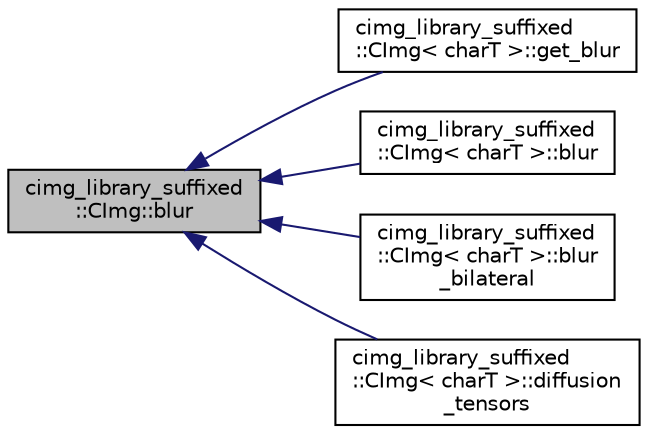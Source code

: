 digraph "cimg_library_suffixed::CImg::blur"
{
  edge [fontname="Helvetica",fontsize="10",labelfontname="Helvetica",labelfontsize="10"];
  node [fontname="Helvetica",fontsize="10",shape=record];
  rankdir="LR";
  Node1 [label="cimg_library_suffixed\l::CImg::blur",height=0.2,width=0.4,color="black", fillcolor="grey75", style="filled" fontcolor="black"];
  Node1 -> Node2 [dir="back",color="midnightblue",fontsize="10",style="solid",fontname="Helvetica"];
  Node2 [label="cimg_library_suffixed\l::CImg\< charT \>::get_blur",height=0.2,width=0.4,color="black", fillcolor="white", style="filled",URL="$structcimg__library__suffixed_1_1_c_img.html#a59a1c666a5c1723d579a2dcc599d6406",tooltip="Blur image ."];
  Node1 -> Node3 [dir="back",color="midnightblue",fontsize="10",style="solid",fontname="Helvetica"];
  Node3 [label="cimg_library_suffixed\l::CImg\< charT \>::blur",height=0.2,width=0.4,color="black", fillcolor="white", style="filled",URL="$structcimg__library__suffixed_1_1_c_img.html#acd03fd211bf5007718af56dc1c2ddb5c",tooltip="Blur image isotropically."];
  Node1 -> Node4 [dir="back",color="midnightblue",fontsize="10",style="solid",fontname="Helvetica"];
  Node4 [label="cimg_library_suffixed\l::CImg\< charT \>::blur\l_bilateral",height=0.2,width=0.4,color="black", fillcolor="white", style="filled",URL="$structcimg__library__suffixed_1_1_c_img.html#af647df99b345e552fa8721ae50296152",tooltip="Blur image, with the bilateral filter."];
  Node1 -> Node5 [dir="back",color="midnightblue",fontsize="10",style="solid",fontname="Helvetica"];
  Node5 [label="cimg_library_suffixed\l::CImg\< charT \>::diffusion\l_tensors",height=0.2,width=0.4,color="black", fillcolor="white", style="filled",URL="$structcimg__library__suffixed_1_1_c_img.html#a3e930c4e4076b0fe306ff9354411cebe",tooltip="Compute field of diffusion tensors for edge-preserving smoothing."];
}
